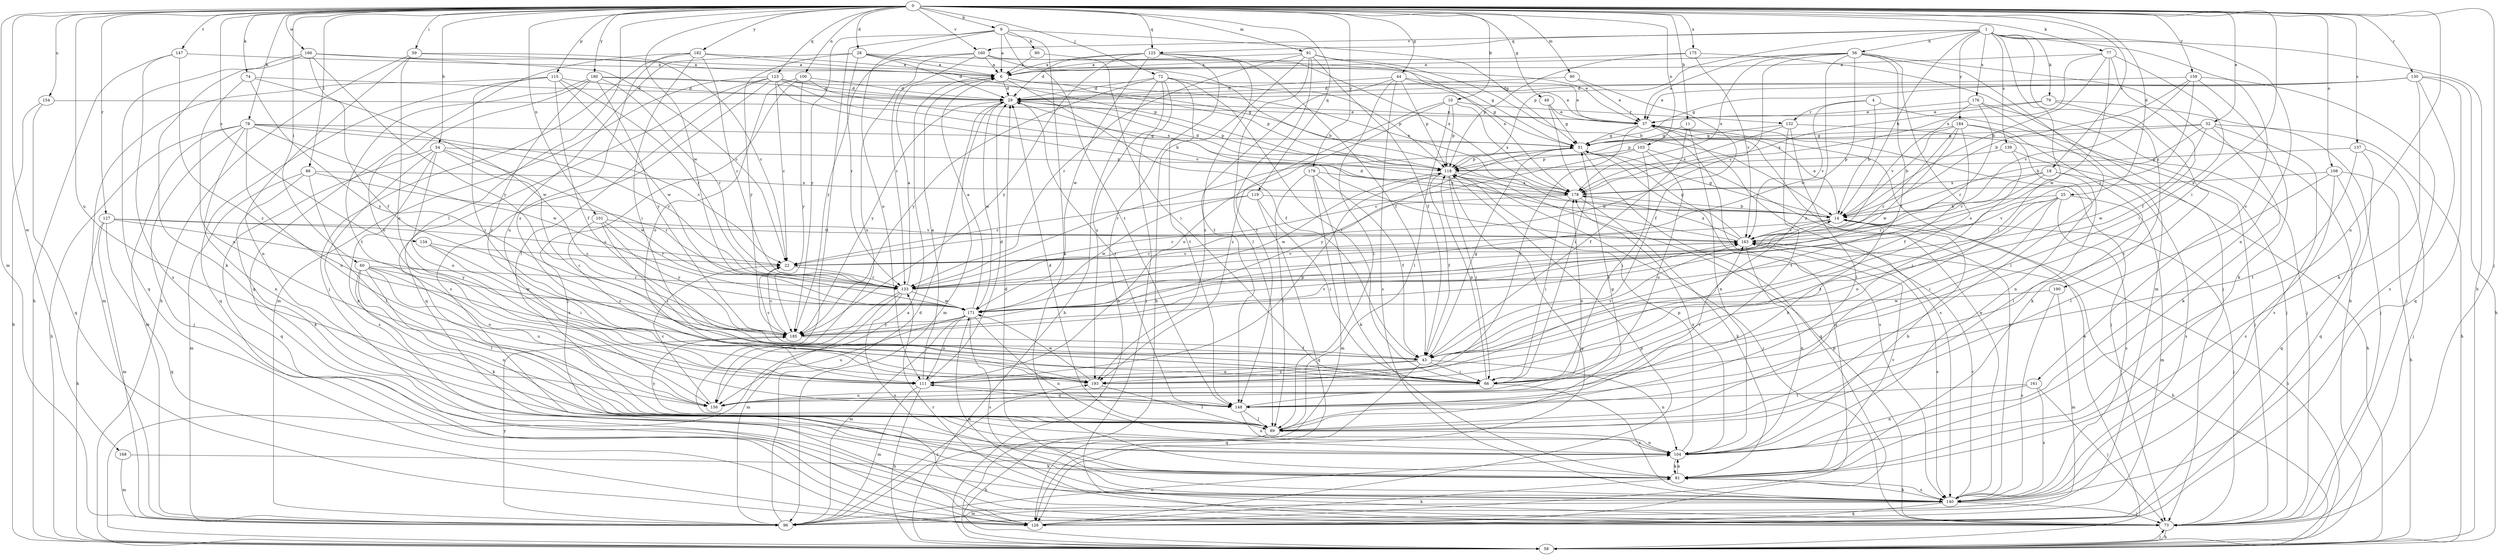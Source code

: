 strict digraph  {
0;
1;
4;
6;
9;
10;
11;
14;
18;
22;
25;
28;
29;
32;
37;
43;
44;
49;
51;
54;
56;
58;
59;
60;
66;
72;
73;
74;
77;
78;
79;
80;
81;
86;
89;
90;
91;
96;
100;
101;
103;
104;
108;
111;
115;
118;
119;
123;
125;
126;
127;
130;
132;
133;
134;
137;
139;
140;
147;
148;
154;
156;
159;
160;
161;
163;
166;
168;
171;
175;
176;
178;
179;
180;
182;
184;
185;
190;
193;
0 -> 9  [label=b];
0 -> 10  [label=b];
0 -> 11  [label=b];
0 -> 18  [label=c];
0 -> 25  [label=d];
0 -> 28  [label=d];
0 -> 32  [label=e];
0 -> 44  [label=g];
0 -> 49  [label=g];
0 -> 54  [label=h];
0 -> 59  [label=i];
0 -> 60  [label=i];
0 -> 66  [label=i];
0 -> 72  [label=j];
0 -> 73  [label=j];
0 -> 74  [label=k];
0 -> 77  [label=k];
0 -> 78  [label=k];
0 -> 86  [label=l];
0 -> 89  [label=l];
0 -> 90  [label=m];
0 -> 91  [label=m];
0 -> 96  [label=m];
0 -> 100  [label=n];
0 -> 101  [label=n];
0 -> 103  [label=n];
0 -> 104  [label=n];
0 -> 108  [label=o];
0 -> 115  [label=p];
0 -> 119  [label=q];
0 -> 123  [label=q];
0 -> 125  [label=q];
0 -> 127  [label=r];
0 -> 130  [label=r];
0 -> 134  [label=s];
0 -> 137  [label=s];
0 -> 147  [label=t];
0 -> 154  [label=u];
0 -> 156  [label=u];
0 -> 159  [label=v];
0 -> 160  [label=v];
0 -> 166  [label=w];
0 -> 168  [label=w];
0 -> 171  [label=w];
0 -> 175  [label=x];
0 -> 179  [label=y];
0 -> 180  [label=y];
0 -> 182  [label=y];
1 -> 14  [label=b];
1 -> 56  [label=h];
1 -> 58  [label=h];
1 -> 79  [label=k];
1 -> 89  [label=l];
1 -> 104  [label=n];
1 -> 118  [label=p];
1 -> 125  [label=q];
1 -> 139  [label=s];
1 -> 160  [label=v];
1 -> 161  [label=v];
1 -> 176  [label=x];
1 -> 184  [label=y];
1 -> 190  [label=z];
4 -> 14  [label=b];
4 -> 73  [label=j];
4 -> 132  [label=r];
4 -> 163  [label=v];
6 -> 29  [label=d];
6 -> 43  [label=f];
6 -> 118  [label=p];
6 -> 178  [label=x];
9 -> 6  [label=a];
9 -> 51  [label=g];
9 -> 80  [label=k];
9 -> 81  [label=k];
9 -> 89  [label=l];
9 -> 111  [label=o];
9 -> 148  [label=t];
9 -> 185  [label=y];
10 -> 89  [label=l];
10 -> 111  [label=o];
10 -> 118  [label=p];
10 -> 132  [label=r];
10 -> 178  [label=x];
10 -> 193  [label=z];
11 -> 43  [label=f];
11 -> 51  [label=g];
11 -> 104  [label=n];
14 -> 37  [label=e];
14 -> 51  [label=g];
14 -> 58  [label=h];
14 -> 73  [label=j];
14 -> 133  [label=r];
14 -> 163  [label=v];
18 -> 89  [label=l];
18 -> 133  [label=r];
18 -> 140  [label=s];
18 -> 163  [label=v];
18 -> 178  [label=x];
22 -> 133  [label=r];
22 -> 163  [label=v];
25 -> 14  [label=b];
25 -> 66  [label=i];
25 -> 96  [label=m];
25 -> 111  [label=o];
25 -> 140  [label=s];
25 -> 163  [label=v];
25 -> 193  [label=z];
28 -> 6  [label=a];
28 -> 29  [label=d];
28 -> 37  [label=e];
28 -> 51  [label=g];
28 -> 133  [label=r];
28 -> 156  [label=u];
28 -> 185  [label=y];
29 -> 37  [label=e];
29 -> 96  [label=m];
29 -> 118  [label=p];
29 -> 148  [label=t];
29 -> 171  [label=w];
29 -> 185  [label=y];
32 -> 14  [label=b];
32 -> 51  [label=g];
32 -> 58  [label=h];
32 -> 81  [label=k];
32 -> 118  [label=p];
32 -> 140  [label=s];
32 -> 171  [label=w];
37 -> 51  [label=g];
37 -> 73  [label=j];
37 -> 126  [label=q];
37 -> 140  [label=s];
37 -> 193  [label=z];
43 -> 22  [label=c];
43 -> 51  [label=g];
43 -> 66  [label=i];
43 -> 104  [label=n];
43 -> 111  [label=o];
43 -> 126  [label=q];
43 -> 163  [label=v];
43 -> 193  [label=z];
44 -> 29  [label=d];
44 -> 37  [label=e];
44 -> 51  [label=g];
44 -> 89  [label=l];
44 -> 118  [label=p];
44 -> 140  [label=s];
44 -> 193  [label=z];
49 -> 37  [label=e];
49 -> 51  [label=g];
49 -> 66  [label=i];
51 -> 118  [label=p];
51 -> 126  [label=q];
51 -> 133  [label=r];
51 -> 140  [label=s];
51 -> 185  [label=y];
54 -> 66  [label=i];
54 -> 104  [label=n];
54 -> 111  [label=o];
54 -> 118  [label=p];
54 -> 126  [label=q];
54 -> 140  [label=s];
54 -> 171  [label=w];
56 -> 6  [label=a];
56 -> 22  [label=c];
56 -> 37  [label=e];
56 -> 43  [label=f];
56 -> 58  [label=h];
56 -> 96  [label=m];
56 -> 111  [label=o];
56 -> 171  [label=w];
56 -> 178  [label=x];
56 -> 193  [label=z];
58 -> 6  [label=a];
58 -> 37  [label=e];
58 -> 73  [label=j];
59 -> 6  [label=a];
59 -> 22  [label=c];
59 -> 58  [label=h];
59 -> 104  [label=n];
59 -> 111  [label=o];
60 -> 81  [label=k];
60 -> 89  [label=l];
60 -> 104  [label=n];
60 -> 111  [label=o];
60 -> 133  [label=r];
60 -> 156  [label=u];
60 -> 171  [label=w];
66 -> 118  [label=p];
66 -> 140  [label=s];
66 -> 156  [label=u];
72 -> 29  [label=d];
72 -> 58  [label=h];
72 -> 66  [label=i];
72 -> 73  [label=j];
72 -> 118  [label=p];
72 -> 148  [label=t];
72 -> 185  [label=y];
72 -> 193  [label=z];
73 -> 58  [label=h];
73 -> 118  [label=p];
73 -> 133  [label=r];
73 -> 171  [label=w];
74 -> 29  [label=d];
74 -> 156  [label=u];
74 -> 171  [label=w];
74 -> 185  [label=y];
77 -> 6  [label=a];
77 -> 14  [label=b];
77 -> 43  [label=f];
77 -> 66  [label=i];
77 -> 171  [label=w];
77 -> 178  [label=x];
78 -> 22  [label=c];
78 -> 51  [label=g];
78 -> 58  [label=h];
78 -> 73  [label=j];
78 -> 96  [label=m];
78 -> 104  [label=n];
78 -> 133  [label=r];
78 -> 156  [label=u];
78 -> 171  [label=w];
79 -> 37  [label=e];
79 -> 73  [label=j];
79 -> 148  [label=t];
79 -> 178  [label=x];
80 -> 6  [label=a];
80 -> 66  [label=i];
81 -> 29  [label=d];
81 -> 104  [label=n];
81 -> 140  [label=s];
81 -> 163  [label=v];
86 -> 81  [label=k];
86 -> 89  [label=l];
86 -> 96  [label=m];
86 -> 133  [label=r];
86 -> 178  [label=x];
89 -> 29  [label=d];
89 -> 51  [label=g];
89 -> 58  [label=h];
89 -> 104  [label=n];
89 -> 185  [label=y];
90 -> 29  [label=d];
90 -> 37  [label=e];
90 -> 43  [label=f];
91 -> 6  [label=a];
91 -> 14  [label=b];
91 -> 43  [label=f];
91 -> 58  [label=h];
91 -> 89  [label=l];
91 -> 133  [label=r];
91 -> 148  [label=t];
91 -> 178  [label=x];
96 -> 29  [label=d];
96 -> 104  [label=n];
96 -> 185  [label=y];
96 -> 193  [label=z];
100 -> 29  [label=d];
100 -> 73  [label=j];
100 -> 111  [label=o];
100 -> 178  [label=x];
100 -> 185  [label=y];
101 -> 66  [label=i];
101 -> 133  [label=r];
101 -> 163  [label=v];
101 -> 185  [label=y];
101 -> 193  [label=z];
103 -> 22  [label=c];
103 -> 66  [label=i];
103 -> 118  [label=p];
103 -> 140  [label=s];
103 -> 156  [label=u];
104 -> 14  [label=b];
104 -> 81  [label=k];
104 -> 118  [label=p];
104 -> 178  [label=x];
108 -> 58  [label=h];
108 -> 89  [label=l];
108 -> 126  [label=q];
108 -> 140  [label=s];
108 -> 178  [label=x];
111 -> 6  [label=a];
111 -> 29  [label=d];
111 -> 58  [label=h];
111 -> 96  [label=m];
111 -> 118  [label=p];
111 -> 148  [label=t];
115 -> 29  [label=d];
115 -> 43  [label=f];
115 -> 66  [label=i];
115 -> 96  [label=m];
115 -> 126  [label=q];
115 -> 133  [label=r];
115 -> 171  [label=w];
118 -> 29  [label=d];
118 -> 43  [label=f];
118 -> 66  [label=i];
118 -> 73  [label=j];
118 -> 126  [label=q];
118 -> 171  [label=w];
118 -> 178  [label=x];
119 -> 14  [label=b];
119 -> 22  [label=c];
119 -> 66  [label=i];
119 -> 126  [label=q];
119 -> 171  [label=w];
123 -> 14  [label=b];
123 -> 22  [label=c];
123 -> 29  [label=d];
123 -> 51  [label=g];
123 -> 89  [label=l];
123 -> 96  [label=m];
123 -> 126  [label=q];
123 -> 140  [label=s];
123 -> 163  [label=v];
125 -> 6  [label=a];
125 -> 29  [label=d];
125 -> 43  [label=f];
125 -> 58  [label=h];
125 -> 148  [label=t];
125 -> 171  [label=w];
125 -> 185  [label=y];
126 -> 81  [label=k];
126 -> 118  [label=p];
127 -> 22  [label=c];
127 -> 58  [label=h];
127 -> 96  [label=m];
127 -> 126  [label=q];
127 -> 163  [label=v];
127 -> 185  [label=y];
130 -> 29  [label=d];
130 -> 37  [label=e];
130 -> 51  [label=g];
130 -> 58  [label=h];
130 -> 81  [label=k];
130 -> 126  [label=q];
130 -> 140  [label=s];
132 -> 51  [label=g];
132 -> 73  [label=j];
132 -> 89  [label=l];
132 -> 148  [label=t];
132 -> 178  [label=x];
133 -> 6  [label=a];
133 -> 96  [label=m];
133 -> 140  [label=s];
133 -> 156  [label=u];
133 -> 171  [label=w];
134 -> 22  [label=c];
134 -> 66  [label=i];
134 -> 193  [label=z];
137 -> 73  [label=j];
137 -> 118  [label=p];
137 -> 126  [label=q];
137 -> 148  [label=t];
139 -> 58  [label=h];
139 -> 66  [label=i];
139 -> 118  [label=p];
140 -> 37  [label=e];
140 -> 73  [label=j];
140 -> 81  [label=k];
140 -> 96  [label=m];
140 -> 126  [label=q];
140 -> 163  [label=v];
147 -> 6  [label=a];
147 -> 58  [label=h];
147 -> 140  [label=s];
147 -> 193  [label=z];
148 -> 89  [label=l];
148 -> 104  [label=n];
148 -> 111  [label=o];
148 -> 163  [label=v];
154 -> 37  [label=e];
154 -> 58  [label=h];
154 -> 126  [label=q];
156 -> 14  [label=b];
156 -> 22  [label=c];
156 -> 178  [label=x];
159 -> 14  [label=b];
159 -> 29  [label=d];
159 -> 73  [label=j];
159 -> 81  [label=k];
159 -> 133  [label=r];
159 -> 163  [label=v];
160 -> 6  [label=a];
160 -> 14  [label=b];
160 -> 133  [label=r];
160 -> 156  [label=u];
160 -> 178  [label=x];
160 -> 185  [label=y];
161 -> 73  [label=j];
161 -> 104  [label=n];
161 -> 140  [label=s];
161 -> 148  [label=t];
163 -> 22  [label=c];
163 -> 29  [label=d];
163 -> 51  [label=g];
163 -> 58  [label=h];
163 -> 104  [label=n];
163 -> 140  [label=s];
163 -> 178  [label=x];
166 -> 6  [label=a];
166 -> 22  [label=c];
166 -> 43  [label=f];
166 -> 81  [label=k];
166 -> 126  [label=q];
166 -> 185  [label=y];
168 -> 81  [label=k];
168 -> 96  [label=m];
171 -> 6  [label=a];
171 -> 96  [label=m];
171 -> 104  [label=n];
171 -> 111  [label=o];
171 -> 140  [label=s];
171 -> 156  [label=u];
171 -> 185  [label=y];
175 -> 6  [label=a];
175 -> 73  [label=j];
175 -> 118  [label=p];
175 -> 163  [label=v];
176 -> 37  [label=e];
176 -> 73  [label=j];
176 -> 89  [label=l];
176 -> 133  [label=r];
176 -> 163  [label=v];
178 -> 14  [label=b];
178 -> 66  [label=i];
178 -> 81  [label=k];
178 -> 133  [label=r];
179 -> 43  [label=f];
179 -> 81  [label=k];
179 -> 89  [label=l];
179 -> 96  [label=m];
179 -> 178  [label=x];
180 -> 29  [label=d];
180 -> 37  [label=e];
180 -> 111  [label=o];
180 -> 133  [label=r];
180 -> 148  [label=t];
180 -> 185  [label=y];
180 -> 193  [label=z];
182 -> 6  [label=a];
182 -> 66  [label=i];
182 -> 73  [label=j];
182 -> 118  [label=p];
182 -> 126  [label=q];
182 -> 133  [label=r];
182 -> 193  [label=z];
184 -> 14  [label=b];
184 -> 43  [label=f];
184 -> 51  [label=g];
184 -> 81  [label=k];
184 -> 104  [label=n];
184 -> 133  [label=r];
184 -> 171  [label=w];
185 -> 14  [label=b];
185 -> 22  [label=c];
185 -> 43  [label=f];
185 -> 163  [label=v];
190 -> 96  [label=m];
190 -> 140  [label=s];
190 -> 171  [label=w];
193 -> 89  [label=l];
193 -> 171  [label=w];
}
